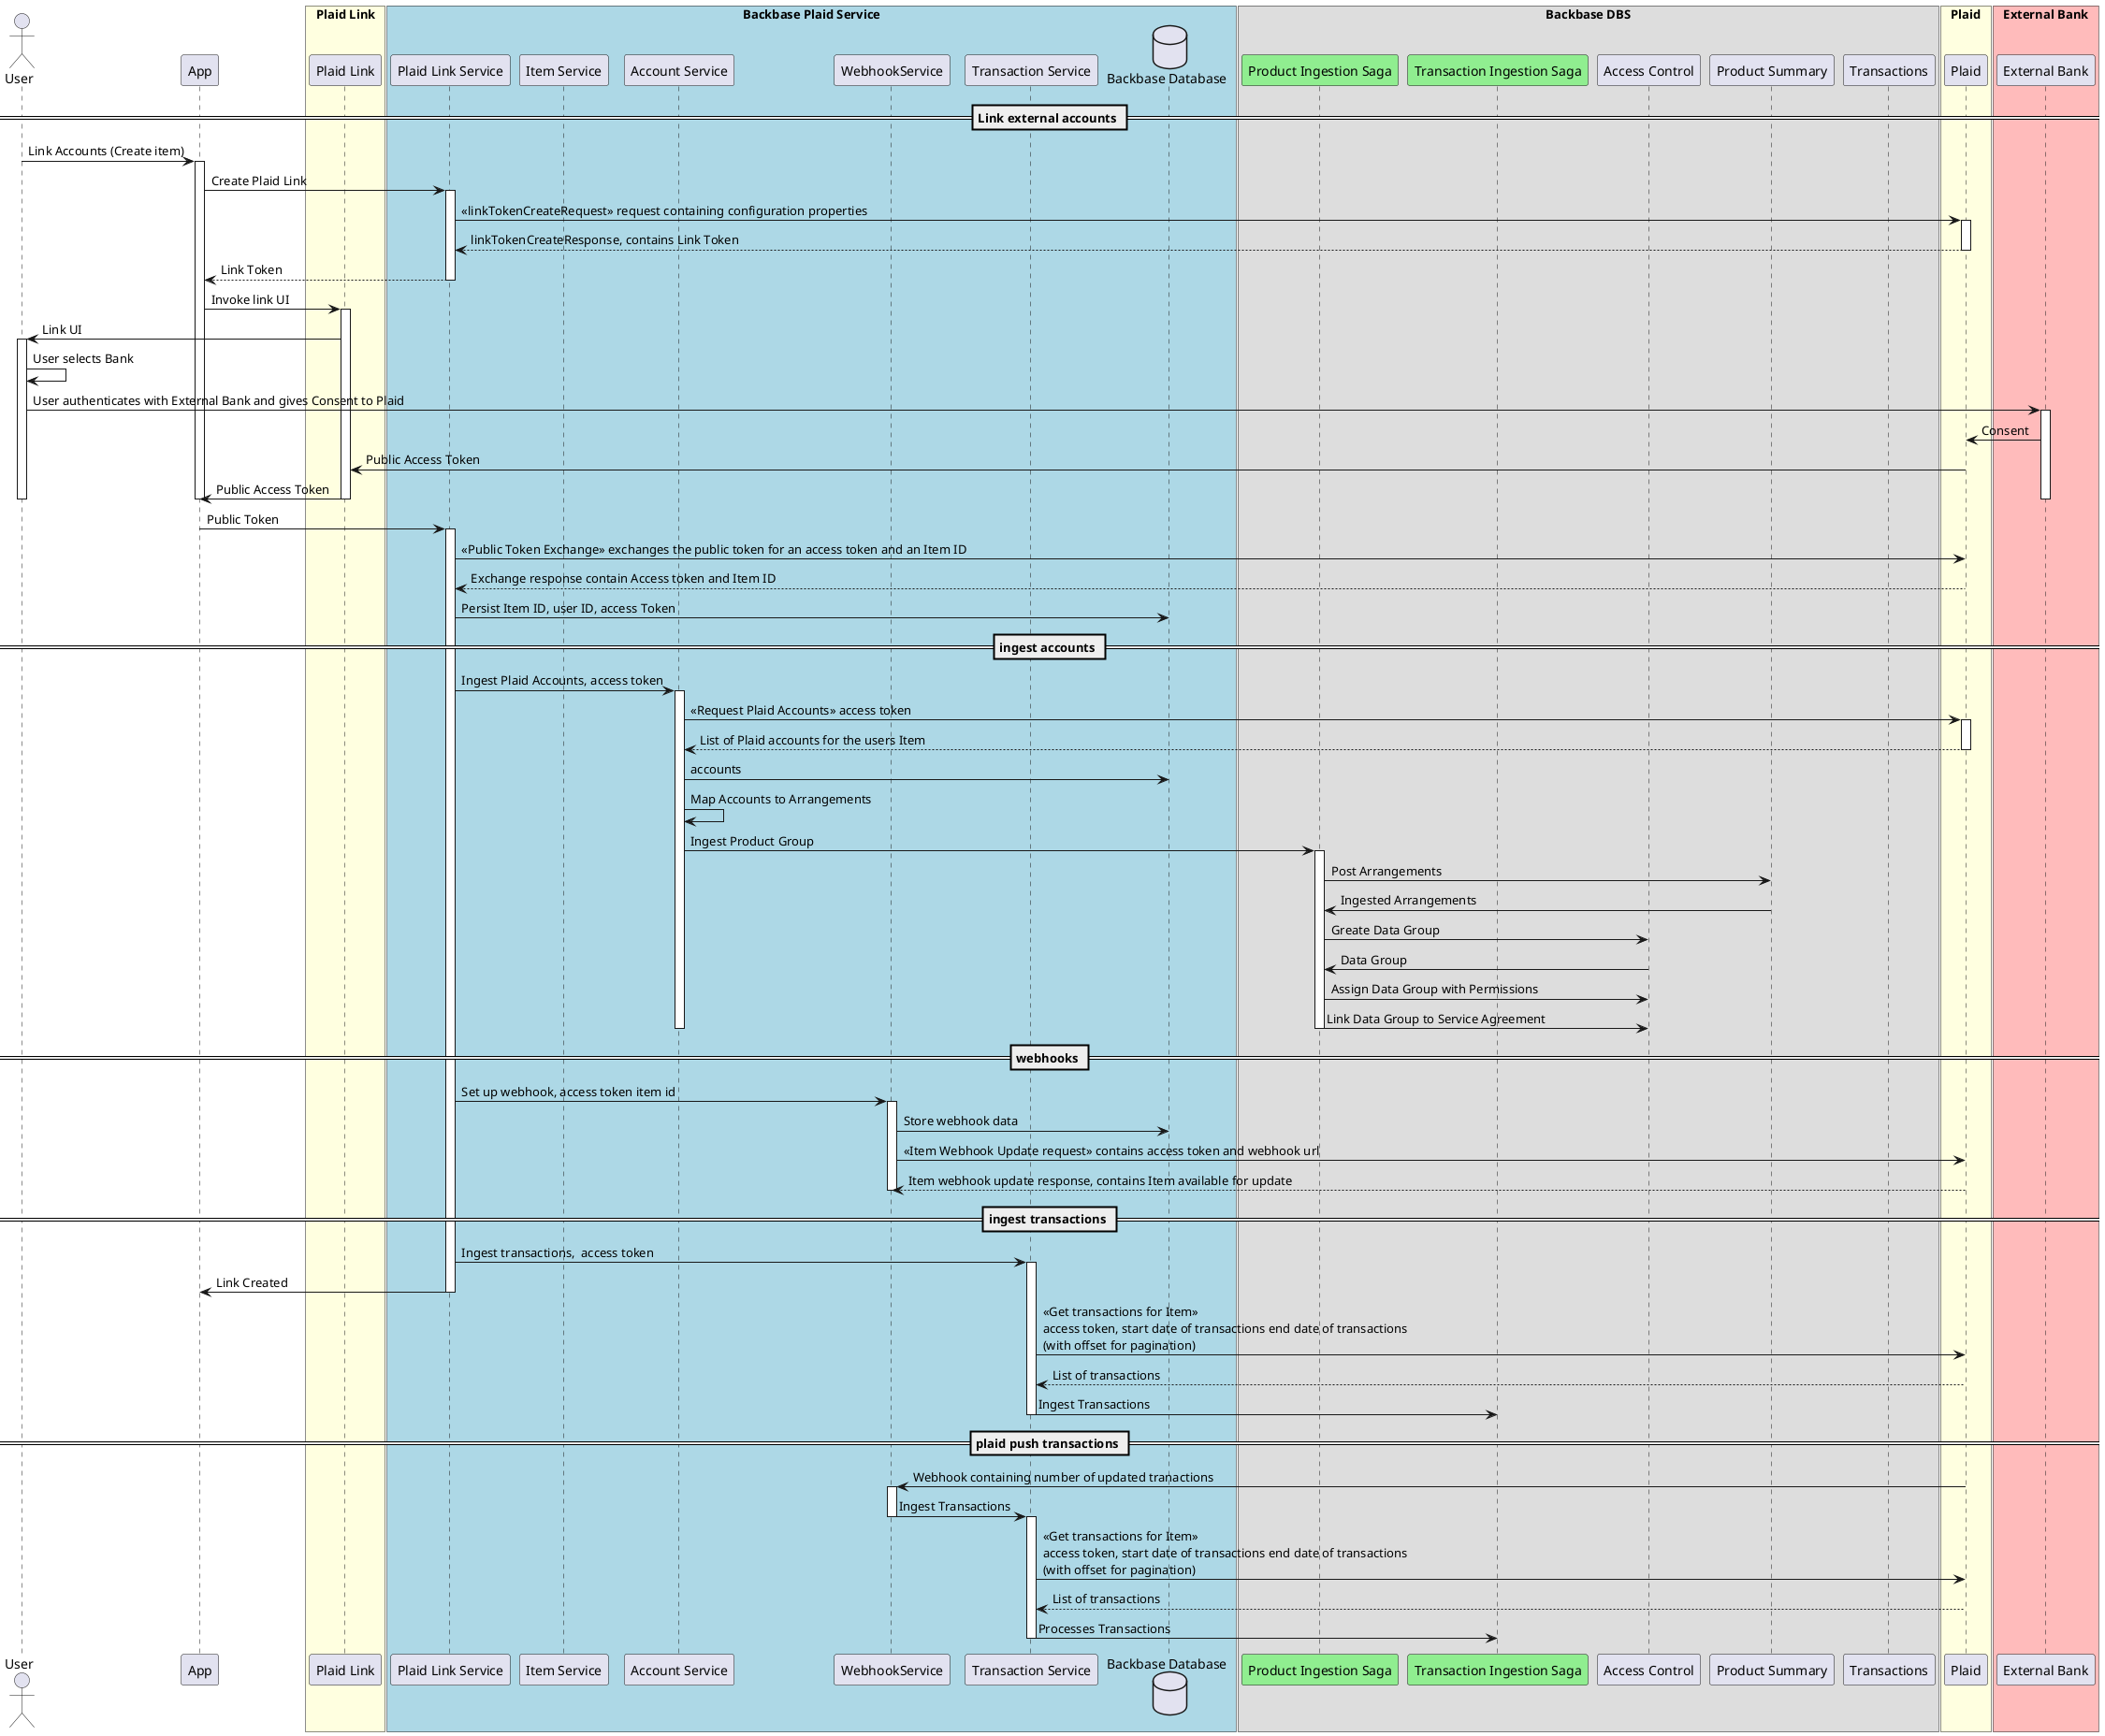 @startuml
actor User
participant App

box "Plaid Link" #LightYellow
participant "Plaid Link" as PLink
end box
box "Backbase Plaid Service" #LightBlue
participant "Plaid Link Service" as PLServe
participant "Item Service" as IServe
participant "Account Service" as AServe
participant "WebhookService" as WServe
participant "Transaction Service" as TServe
database "Backbase Database" as BD
end box

box "Backbase DBS"
participant "Product Ingestion Saga" as S #lightGreen
participant "Transaction Ingestion Saga" as TS #lightGreen
participant "Access Control" as AC
participant "Product Summary" as PS
participant "Transactions" as T
end box

box "Plaid" #LightYellow
participant "Plaid" as Plaid
end box

box "External Bank" #FFBBBB
participant "External Bank" as EB
end box


== Link external accounts ==
User -> App: Link Accounts (Create item)
activate App
    App -> PLServe: Create Plaid Link
    activate PLServe
     PLServe -> Plaid: <<linkTokenCreateRequest>> request containing configuration properties
        activate Plaid
         Plaid --> PLServe: linkTokenCreateResponse, contains Link Token
        deactivate Plaid
     App <-- PLServe: Link Token
     deactivate PLServe

     App-> PLink: Invoke link UI
        activate PLink
            PLink -> User: Link UI
            activate User
            User -> User: User selects Bank
            User -> EB: User authenticates with External Bank and gives Consent to Plaid
            activate EB
            EB -> Plaid: Consent
            Plaid -> PLink: Public Access Token
            PLink -> App: Public Access Token
            deactivate EB
            deactivate PLink
        deactivate User
     deactivate
     App -> PLServe: Public Token

    activate PLServe
     PLServe -> Plaid: <<Public Token Exchange>> exchanges the public token for an access token and an Item ID
          Plaid --> PLServe: Exchange response contain Access token and Item ID
          PLServe -> BD: Persist Item ID, user ID, access Token

     == ingest accounts ==

     PLServe -> AServe: Ingest Plaid Accounts, access token
     activate AServe
     AServe -> Plaid: <<Request Plaid Accounts>> access token
        activate Plaid
            Plaid --> AServe: List of Plaid accounts for the users Item
        deactivate Plaid
     AServe-> BD: accounts
     AServe -> AServe: Map Accounts to Arrangements
     AServe -> S: Ingest Product Group
     activate S
     S -> PS: Post Arrangements
     PS -> S: Ingested Arrangements
     S -> AC: Greate Data Group
     AC -> S: Data Group
     S -> AC: Assign Data Group with Permissions
     S -> AC: Link Data Group to Service Agreement
     deactivate S
     deactivate AServe
== webhooks ==

     PLServe -> WServe: Set up webhook, access token item id
     activate WServe
     WServe -> BD: Store webhook data
     WServe -> Plaid: <<Item Webhook Update request>> contains access token and webhook url
     Plaid --> WServe: Item webhook update response, contains Item available for update
     deactivate WServe
== ingest transactions ==
    PLServe -> TServe: Ingest transactions,  access token
    activate TServe
    PLServe -> App: Link Created
    deactivate PLServe

    TServe -> Plaid: <<Get transactions for Item>> \naccess token, start date of transactions end date of transactions\n(with offset for pagination)
    Plaid --> TServe: List of transactions
    TServe -> TS: Ingest Transactions
    deactivate TServe

== plaid push transactions ==

    Plaid -> WServe: Webhook containing number of updated tranactions
    activate WServe
    WServe -> TServe: Ingest Transactions
    deactivate WServe
    activate TServe
    TServe -> Plaid: <<Get transactions for Item>> \naccess token, start date of transactions end date of transactions\n(with offset for pagination)
    Plaid --> TServe: List of transactions
    TServe -> TS: Processes Transactions
    deactivate TServe
    deactivate WServe




@enduml